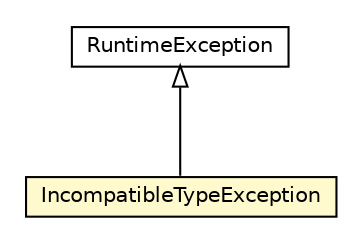 #!/usr/local/bin/dot
#
# Class diagram 
# Generated by UMLGraph version R5_6-24-gf6e263 (http://www.umlgraph.org/)
#

digraph G {
	edge [fontname="Helvetica",fontsize=10,labelfontname="Helvetica",labelfontsize=10];
	node [fontname="Helvetica",fontsize=10,shape=plaintext];
	nodesep=0.25;
	ranksep=0.5;
	// io.reinert.requestor.core.IncompatibleTypeException
	c36688 [label=<<table title="io.reinert.requestor.core.IncompatibleTypeException" border="0" cellborder="1" cellspacing="0" cellpadding="2" port="p" bgcolor="lemonChiffon" href="./IncompatibleTypeException.html">
		<tr><td><table border="0" cellspacing="0" cellpadding="1">
<tr><td align="center" balign="center"> IncompatibleTypeException </td></tr>
		</table></td></tr>
		</table>>, URL="./IncompatibleTypeException.html", fontname="Helvetica", fontcolor="black", fontsize=10.0];
	//io.reinert.requestor.core.IncompatibleTypeException extends java.lang.RuntimeException
	c36922:p -> c36688:p [dir=back,arrowtail=empty];
	// java.lang.RuntimeException
	c36922 [label=<<table title="java.lang.RuntimeException" border="0" cellborder="1" cellspacing="0" cellpadding="2" port="p" href="http://java.sun.com/j2se/1.4.2/docs/api/java/lang/RuntimeException.html">
		<tr><td><table border="0" cellspacing="0" cellpadding="1">
<tr><td align="center" balign="center"> RuntimeException </td></tr>
		</table></td></tr>
		</table>>, URL="http://java.sun.com/j2se/1.4.2/docs/api/java/lang/RuntimeException.html", fontname="Helvetica", fontcolor="black", fontsize=10.0];
}

